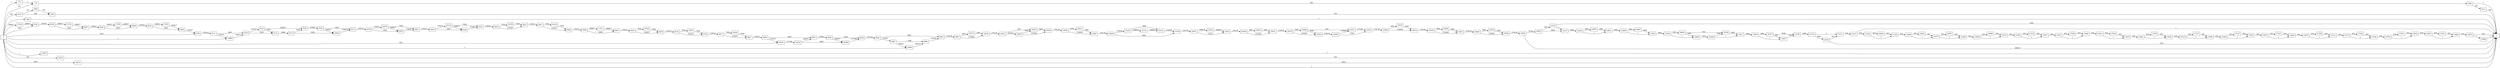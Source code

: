digraph {
	graph [rankdir=LR]
	node [shape=rectangle]
	777 -> 778 [label=1]
	778 -> 1982 [label=582]
	1982 -> 1 [label=1]
	1982 -> 8721 [label=581]
	3537 -> 3558 [label=200]
	3537 -> 5964 [label=124]
	3558 -> 1 [label=324]
	5964 -> 3558 [label=124]
	7945 -> 1 [label=1]
	8721 -> 1 [label=581]
	8722 -> 8976 [label=270657]
	8976 -> 8997 [label=1840]
	8976 -> 17373 [label=268817]
	8997 -> 9042 [label=270657]
	9042 -> 9069 [label=1840]
	9042 -> 17399 [label=268817]
	9069 -> 9072 [label=270657]
	9072 -> 9099 [label=1840]
	9072 -> 17425 [label=268817]
	9099 -> 9108 [label=270657]
	9108 -> 9111 [label=278314]
	9111 -> 9132 [label=1840]
	9111 -> 15988 [label=276474]
	9132 -> 9153 [label=270657]
	9132 -> 9174 [label=7658]
	9153 -> 9174 [label=1840]
	9153 -> 9183 [label=268817]
	9174 -> 9175 [label=9498]
	9175 -> 9183 [label=1840]
	9175 -> 16052 [label=7658]
	9183 -> 9192 [label=270657]
	9192 -> 9213 [label=1840]
	9192 -> 16052 [label=268817]
	9213 -> 9238 [label=278315]
	9238 -> 9259 [label=1840]
	9238 -> 16070 [label=276475]
	9259 -> 9261 [label=270657]
	9261 -> 9303 [label=278315]
	9303 -> 9348 [label=1840]
	9303 -> 16118 [label=276475]
	9348 -> 9352 [label=270657]
	9352 -> 9426 [label=278315]
	9426 -> 9447 [label=270657]
	9426 -> 16158 [label=7658]
	9447 -> 9547 [label=278315]
	9547 -> 9568 [label=270657]
	9547 -> 16178 [label=7658]
	9568 -> 9586 [label=278315]
	9586 -> 9607 [label=9498]
	9586 -> 17511 [label=268817]
	9607 -> 9644 [label=278315]
	9644 -> 9659 [label=270657]
	9644 -> 16193 [label=7658]
	9659 -> 9733 [label=278315]
	9733 -> 9754 [label=270657]
	9733 -> 16213 [label=7658]
	9754 -> 9817 [label=278315]
	9817 -> 9847 [label=270657]
	9817 -> 16242 [label=7658]
	9847 -> 9850 [label=278315]
	9850 -> 9871 [label=1840]
	9850 -> 16245 [label=276475]
	9871 -> 9895 [label=270657]
	9895 -> 9916 [label=1840]
	9895 -> 16299 [label=268817]
	9916 -> 9943 [label=279138]
	9943 -> 9967 [label=270657]
	9943 -> 9992 [label=8481]
	9967 -> 9988 [label=1840]
	9967 -> 12684 [label=268817]
	9988 -> 9992 [label=270658]
	9992 -> 9997 [label=279139]
	9997 -> 10018 [label=270658]
	9997 -> 16375 [label=8481]
	10018 -> 10021 [label=279139]
	10021 -> 10024 [label=278316]
	10021 -> 16393 [label=823]
	10024 -> 10045 [label=270658]
	10024 -> 16393 [label=7658]
	10045 -> 10066 [label=279139]
	10066 -> 10087 [label=270658]
	10066 -> 16415 [label=8481]
	10087 -> 10090 [label=279139]
	10090 -> 10102 [label=270658]
	10090 -> 10129 [label=8481]
	10102 -> 10123 [label=1840]
	10102 -> 12721 [label=268818]
	10123 -> 10129 [label=270658]
	10129 -> 10201 [label=279139]
	10201 -> 10222 [label=10321]
	10201 -> 12741 [label=268818]
	10222 -> 10240 [label=279139]
	10240 -> 10261 [label=270658]
	10240 -> 16473 [label=8481]
	10261 -> 10279 [label=279139]
	10279 -> 10300 [label=270658]
	10279 -> 16488 [label=8481]
	10300 -> 10306 [label=278316]
	10306 -> 10315 [label=270658]
	10306 -> 10333 [label=7658]
	10315 -> 10333 [label=271481]
	10333 -> 10489 [label=279139]
	10489 -> 10510 [label=270658]
	10489 -> 16539 [label=8481]
	10510 -> 10534 [label=279139]
	10534 -> 10555 [label=270658]
	10534 -> 16559 [label=8481]
	10555 -> 10609 [label=279139]
	10609 -> 10630 [label=270658]
	10609 -> 16579 [label=8481]
	10630 -> 10650 [label=279139]
	10650 -> 1 [label=268817]
	10650 -> 10687 [label=10322]
	10687 -> 10702 [label=1841]
	10687 -> 12747 [label=8481]
	10702 -> 1 [label=1840]
	10702 -> 12747 [label=1]
	12683 -> 1 [label=1]
	12684 -> 9988 [label=268818]
	12721 -> 10123 [label=268818]
	12741 -> 10222 [label=268818]
	12747 -> 12816 [label=8482]
	12816 -> 12841 [label=1]
	12816 -> 16623 [label=8481]
	12841 -> 12899 [label=8482]
	12899 -> 12920 [label=1]
	12899 -> 16643 [label=8481]
	12920 -> 12943 [label=8482]
	12943 -> 12995 [label=1]
	12943 -> 16662 [label=8481]
	12995 -> 12996 [label=7659]
	12996 -> 13017 [label=1]
	12996 -> 16700 [label=7658]
	13017 -> 13055 [label=8482]
	13055 -> 13097 [label=1]
	13055 -> 16747 [label=8481]
	13097 -> 13109 [label=824]
	13109 -> 13110 [label=8482]
	13110 -> 13131 [label=1]
	13110 -> 16783 [label=8481]
	13131 -> 13147 [label=825]
	13147 -> 1 [label=1]
	13147 -> 13163 [label=824]
	13163 -> 13184 [label=1]
	13163 -> 16894 [label=823]
	13184 -> 13208 [label=824]
	13208 -> 13235 [label=1]
	13208 -> 16920 [label=823]
	13235 -> 13286 [label=1]
	13235 -> 16970 [label=823]
	13286 -> 13289 [label=824]
	13289 -> 13310 [label=1]
	13289 -> 16990 [label=823]
	13310 -> 13346 [label=824]
	13346 -> 13367 [label=1]
	13346 -> 17010 [label=823]
	13367 -> 13421 [label=824]
	13421 -> 13448 [label=1]
	13421 -> 17036 [label=823]
	13448 -> 13451 [label=824]
	13451 -> 13475 [label=1]
	13451 -> 17059 [label=823]
	13475 -> 13481 [label=824]
	13481 -> 13502 [label=1]
	13481 -> 17079 [label=823]
	13502 -> 13519 [label=824]
	13519 -> 13568 [label=1]
	13519 -> 17127 [label=823]
	13568 -> 13589 [label=824]
	13589 -> 13610 [label=1]
	13589 -> 17147 [label=823]
	13610 -> 13619 [label=824]
	13619 -> 13640 [label=1]
	13619 -> 17167 [label=823]
	13640 -> 13670 [label=824]
	13670 -> 13712 [label=1]
	13670 -> 17208 [label=823]
	13712 -> 13715 [label=824]
	13715 -> 13748 [label=1]
	13715 -> 17240 [label=823]
	13748 -> 13790 [label=824]
	13790 -> 13832 [label=1]
	13790 -> 17281 [label=823]
	13832 -> 13835 [label=824]
	13835 -> 13856 [label=1]
	13835 -> 17301 [label=823]
	13856 -> 13872 [label=824]
	13872 -> 1 [label=823]
	13872 -> 13989 [label=1]
	13989 -> 1 [label=1]
	15970 -> 1 [label=765]
	15988 -> 9132 [label=276475]
	16052 -> 9213 [label=276475]
	16070 -> 9261 [label=7658]
	16070 -> 9259 [label=268817]
	16118 -> 9352 [label=7658]
	16118 -> 9348 [label=268817]
	16158 -> 9447 [label=7658]
	16178 -> 9568 [label=7658]
	16193 -> 9659 [label=7658]
	16213 -> 9754 [label=7658]
	16242 -> 9847 [label=7658]
	16245 -> 16252 [label=277298]
	16252 -> 16299 [label=8481]
	16252 -> 9871 [label=268817]
	16299 -> 9916 [label=277298]
	16375 -> 10018 [label=8481]
	16393 -> 10045 [label=8481]
	16415 -> 10087 [label=8481]
	16473 -> 10261 [label=8481]
	16488 -> 10300 [label=7658]
	16488 -> 10315 [label=823]
	16539 -> 10510 [label=8481]
	16559 -> 10555 [label=8481]
	16579 -> 10630 [label=8481]
	16623 -> 12841 [label=8481]
	16643 -> 12920 [label=8481]
	16662 -> 12995 [label=7658]
	16662 -> 16700 [label=823]
	16700 -> 13017 [label=8481]
	16747 -> 13109 [label=7658]
	16747 -> 13097 [label=823]
	16783 -> 1 [label=7657]
	16783 -> 13131 [label=824]
	16894 -> 13184 [label=823]
	16920 -> 13235 [label=823]
	16970 -> 13286 [label=823]
	16990 -> 13310 [label=823]
	17010 -> 13367 [label=823]
	17036 -> 13448 [label=823]
	17059 -> 13475 [label=823]
	17079 -> 13502 [label=823]
	17127 -> 13568 [label=823]
	17147 -> 13610 [label=823]
	17167 -> 13640 [label=823]
	17208 -> 13712 [label=823]
	17240 -> 13748 [label=823]
	17281 -> 13832 [label=823]
	17301 -> 13856 [label=823]
	17353 -> 8722 [label=268817]
	17373 -> 8997 [label=268817]
	17399 -> 9069 [label=268817]
	17425 -> 9099 [label=268817]
	17511 -> 9607 [label=268817]
	19515 -> 1 [label=2663]
	0 -> 778 [label=581]
	0 -> 8722 [label=1840]
	0 -> 12684 [label=1]
	0 -> 9108 [label=7657]
	0 -> 16245 [label=823]
	0 -> 15988 [label=1]
	0 -> 777 [label=1]
	0 -> 3537 [label=324]
	0 -> 1 [label=1]
	0 -> 7945 [label=1]
	0 -> 12683 [label=1]
	0 -> 15970 [label=765]
	0 -> 17353 [label=268817]
	0 -> 19515 [label=2663]
}
